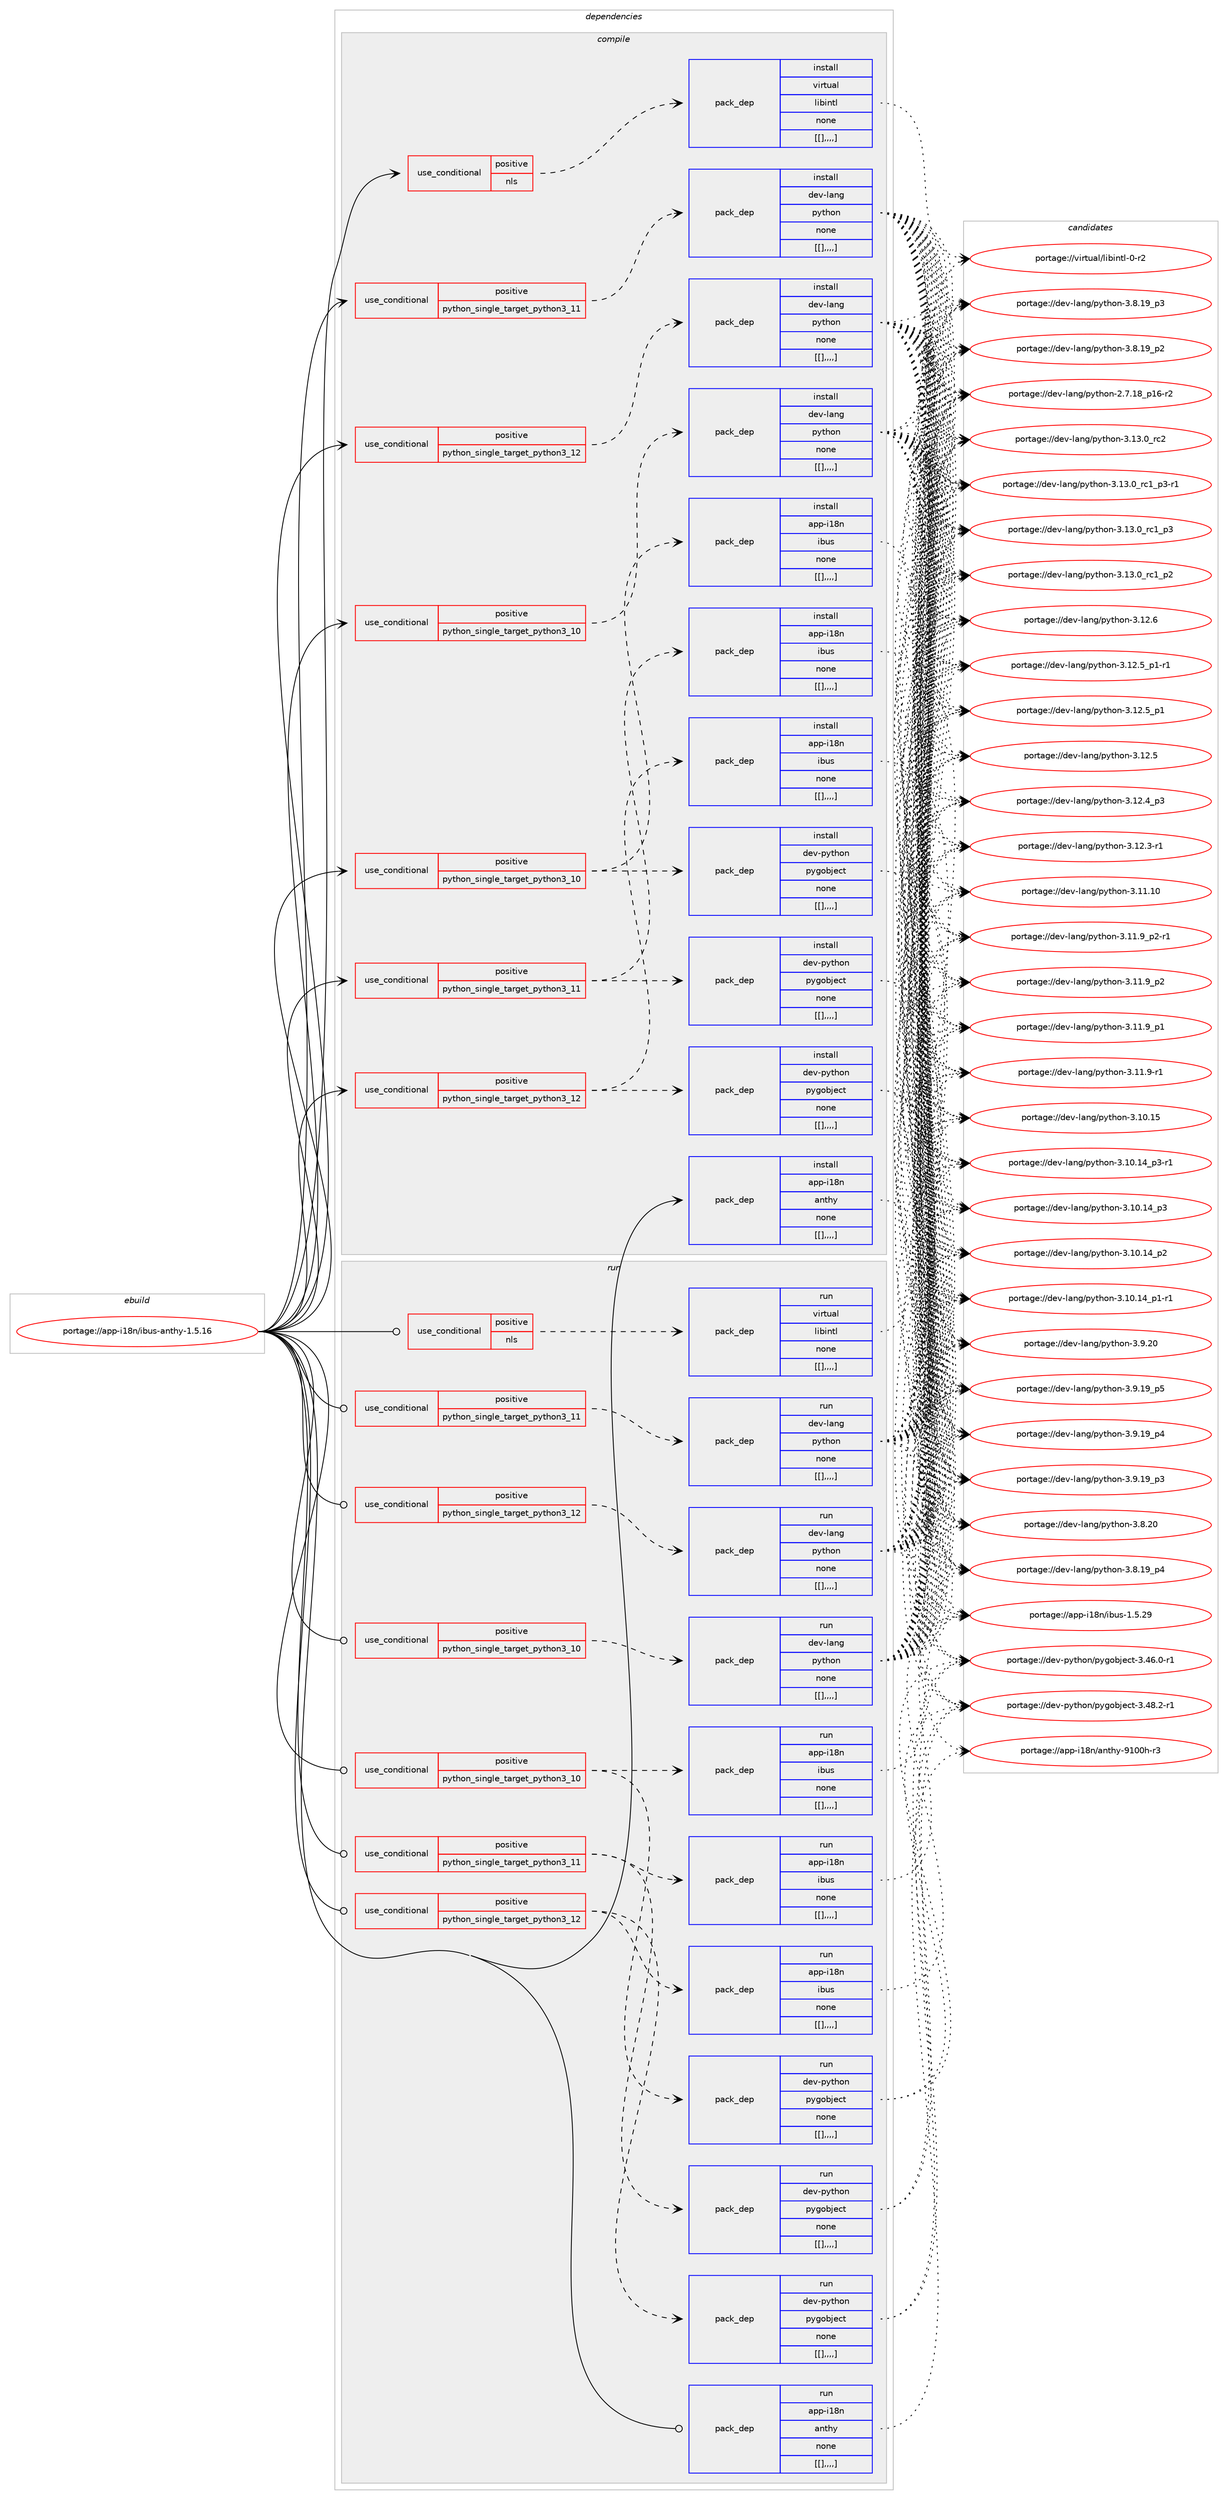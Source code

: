 digraph prolog {

# *************
# Graph options
# *************

newrank=true;
concentrate=true;
compound=true;
graph [rankdir=LR,fontname=Helvetica,fontsize=10,ranksep=1.5];#, ranksep=2.5, nodesep=0.2];
edge  [arrowhead=vee];
node  [fontname=Helvetica,fontsize=10];

# **********
# The ebuild
# **********

subgraph cluster_leftcol {
color=gray;
label=<<i>ebuild</i>>;
id [label="portage://app-i18n/ibus-anthy-1.5.16", color=red, width=4, href="../app-i18n/ibus-anthy-1.5.16.svg"];
}

# ****************
# The dependencies
# ****************

subgraph cluster_midcol {
color=gray;
label=<<i>dependencies</i>>;
subgraph cluster_compile {
fillcolor="#eeeeee";
style=filled;
label=<<i>compile</i>>;
subgraph cond11154 {
dependency37815 [label=<<TABLE BORDER="0" CELLBORDER="1" CELLSPACING="0" CELLPADDING="4"><TR><TD ROWSPAN="3" CELLPADDING="10">use_conditional</TD></TR><TR><TD>positive</TD></TR><TR><TD>nls</TD></TR></TABLE>>, shape=none, color=red];
subgraph pack26288 {
dependency37816 [label=<<TABLE BORDER="0" CELLBORDER="1" CELLSPACING="0" CELLPADDING="4" WIDTH="220"><TR><TD ROWSPAN="6" CELLPADDING="30">pack_dep</TD></TR><TR><TD WIDTH="110">install</TD></TR><TR><TD>virtual</TD></TR><TR><TD>libintl</TD></TR><TR><TD>none</TD></TR><TR><TD>[[],,,,]</TD></TR></TABLE>>, shape=none, color=blue];
}
dependency37815:e -> dependency37816:w [weight=20,style="dashed",arrowhead="vee"];
}
id:e -> dependency37815:w [weight=20,style="solid",arrowhead="vee"];
subgraph cond11155 {
dependency37817 [label=<<TABLE BORDER="0" CELLBORDER="1" CELLSPACING="0" CELLPADDING="4"><TR><TD ROWSPAN="3" CELLPADDING="10">use_conditional</TD></TR><TR><TD>positive</TD></TR><TR><TD>python_single_target_python3_10</TD></TR></TABLE>>, shape=none, color=red];
subgraph pack26289 {
dependency37818 [label=<<TABLE BORDER="0" CELLBORDER="1" CELLSPACING="0" CELLPADDING="4" WIDTH="220"><TR><TD ROWSPAN="6" CELLPADDING="30">pack_dep</TD></TR><TR><TD WIDTH="110">install</TD></TR><TR><TD>app-i18n</TD></TR><TR><TD>ibus</TD></TR><TR><TD>none</TD></TR><TR><TD>[[],,,,]</TD></TR></TABLE>>, shape=none, color=blue];
}
dependency37817:e -> dependency37818:w [weight=20,style="dashed",arrowhead="vee"];
subgraph pack26290 {
dependency37819 [label=<<TABLE BORDER="0" CELLBORDER="1" CELLSPACING="0" CELLPADDING="4" WIDTH="220"><TR><TD ROWSPAN="6" CELLPADDING="30">pack_dep</TD></TR><TR><TD WIDTH="110">install</TD></TR><TR><TD>dev-python</TD></TR><TR><TD>pygobject</TD></TR><TR><TD>none</TD></TR><TR><TD>[[],,,,]</TD></TR></TABLE>>, shape=none, color=blue];
}
dependency37817:e -> dependency37819:w [weight=20,style="dashed",arrowhead="vee"];
}
id:e -> dependency37817:w [weight=20,style="solid",arrowhead="vee"];
subgraph cond11156 {
dependency37820 [label=<<TABLE BORDER="0" CELLBORDER="1" CELLSPACING="0" CELLPADDING="4"><TR><TD ROWSPAN="3" CELLPADDING="10">use_conditional</TD></TR><TR><TD>positive</TD></TR><TR><TD>python_single_target_python3_10</TD></TR></TABLE>>, shape=none, color=red];
subgraph pack26291 {
dependency37821 [label=<<TABLE BORDER="0" CELLBORDER="1" CELLSPACING="0" CELLPADDING="4" WIDTH="220"><TR><TD ROWSPAN="6" CELLPADDING="30">pack_dep</TD></TR><TR><TD WIDTH="110">install</TD></TR><TR><TD>dev-lang</TD></TR><TR><TD>python</TD></TR><TR><TD>none</TD></TR><TR><TD>[[],,,,]</TD></TR></TABLE>>, shape=none, color=blue];
}
dependency37820:e -> dependency37821:w [weight=20,style="dashed",arrowhead="vee"];
}
id:e -> dependency37820:w [weight=20,style="solid",arrowhead="vee"];
subgraph cond11157 {
dependency37822 [label=<<TABLE BORDER="0" CELLBORDER="1" CELLSPACING="0" CELLPADDING="4"><TR><TD ROWSPAN="3" CELLPADDING="10">use_conditional</TD></TR><TR><TD>positive</TD></TR><TR><TD>python_single_target_python3_11</TD></TR></TABLE>>, shape=none, color=red];
subgraph pack26292 {
dependency37823 [label=<<TABLE BORDER="0" CELLBORDER="1" CELLSPACING="0" CELLPADDING="4" WIDTH="220"><TR><TD ROWSPAN="6" CELLPADDING="30">pack_dep</TD></TR><TR><TD WIDTH="110">install</TD></TR><TR><TD>app-i18n</TD></TR><TR><TD>ibus</TD></TR><TR><TD>none</TD></TR><TR><TD>[[],,,,]</TD></TR></TABLE>>, shape=none, color=blue];
}
dependency37822:e -> dependency37823:w [weight=20,style="dashed",arrowhead="vee"];
subgraph pack26293 {
dependency37824 [label=<<TABLE BORDER="0" CELLBORDER="1" CELLSPACING="0" CELLPADDING="4" WIDTH="220"><TR><TD ROWSPAN="6" CELLPADDING="30">pack_dep</TD></TR><TR><TD WIDTH="110">install</TD></TR><TR><TD>dev-python</TD></TR><TR><TD>pygobject</TD></TR><TR><TD>none</TD></TR><TR><TD>[[],,,,]</TD></TR></TABLE>>, shape=none, color=blue];
}
dependency37822:e -> dependency37824:w [weight=20,style="dashed",arrowhead="vee"];
}
id:e -> dependency37822:w [weight=20,style="solid",arrowhead="vee"];
subgraph cond11158 {
dependency37825 [label=<<TABLE BORDER="0" CELLBORDER="1" CELLSPACING="0" CELLPADDING="4"><TR><TD ROWSPAN="3" CELLPADDING="10">use_conditional</TD></TR><TR><TD>positive</TD></TR><TR><TD>python_single_target_python3_11</TD></TR></TABLE>>, shape=none, color=red];
subgraph pack26294 {
dependency37826 [label=<<TABLE BORDER="0" CELLBORDER="1" CELLSPACING="0" CELLPADDING="4" WIDTH="220"><TR><TD ROWSPAN="6" CELLPADDING="30">pack_dep</TD></TR><TR><TD WIDTH="110">install</TD></TR><TR><TD>dev-lang</TD></TR><TR><TD>python</TD></TR><TR><TD>none</TD></TR><TR><TD>[[],,,,]</TD></TR></TABLE>>, shape=none, color=blue];
}
dependency37825:e -> dependency37826:w [weight=20,style="dashed",arrowhead="vee"];
}
id:e -> dependency37825:w [weight=20,style="solid",arrowhead="vee"];
subgraph cond11159 {
dependency37827 [label=<<TABLE BORDER="0" CELLBORDER="1" CELLSPACING="0" CELLPADDING="4"><TR><TD ROWSPAN="3" CELLPADDING="10">use_conditional</TD></TR><TR><TD>positive</TD></TR><TR><TD>python_single_target_python3_12</TD></TR></TABLE>>, shape=none, color=red];
subgraph pack26295 {
dependency37828 [label=<<TABLE BORDER="0" CELLBORDER="1" CELLSPACING="0" CELLPADDING="4" WIDTH="220"><TR><TD ROWSPAN="6" CELLPADDING="30">pack_dep</TD></TR><TR><TD WIDTH="110">install</TD></TR><TR><TD>app-i18n</TD></TR><TR><TD>ibus</TD></TR><TR><TD>none</TD></TR><TR><TD>[[],,,,]</TD></TR></TABLE>>, shape=none, color=blue];
}
dependency37827:e -> dependency37828:w [weight=20,style="dashed",arrowhead="vee"];
subgraph pack26296 {
dependency37829 [label=<<TABLE BORDER="0" CELLBORDER="1" CELLSPACING="0" CELLPADDING="4" WIDTH="220"><TR><TD ROWSPAN="6" CELLPADDING="30">pack_dep</TD></TR><TR><TD WIDTH="110">install</TD></TR><TR><TD>dev-python</TD></TR><TR><TD>pygobject</TD></TR><TR><TD>none</TD></TR><TR><TD>[[],,,,]</TD></TR></TABLE>>, shape=none, color=blue];
}
dependency37827:e -> dependency37829:w [weight=20,style="dashed",arrowhead="vee"];
}
id:e -> dependency37827:w [weight=20,style="solid",arrowhead="vee"];
subgraph cond11160 {
dependency37830 [label=<<TABLE BORDER="0" CELLBORDER="1" CELLSPACING="0" CELLPADDING="4"><TR><TD ROWSPAN="3" CELLPADDING="10">use_conditional</TD></TR><TR><TD>positive</TD></TR><TR><TD>python_single_target_python3_12</TD></TR></TABLE>>, shape=none, color=red];
subgraph pack26297 {
dependency37831 [label=<<TABLE BORDER="0" CELLBORDER="1" CELLSPACING="0" CELLPADDING="4" WIDTH="220"><TR><TD ROWSPAN="6" CELLPADDING="30">pack_dep</TD></TR><TR><TD WIDTH="110">install</TD></TR><TR><TD>dev-lang</TD></TR><TR><TD>python</TD></TR><TR><TD>none</TD></TR><TR><TD>[[],,,,]</TD></TR></TABLE>>, shape=none, color=blue];
}
dependency37830:e -> dependency37831:w [weight=20,style="dashed",arrowhead="vee"];
}
id:e -> dependency37830:w [weight=20,style="solid",arrowhead="vee"];
subgraph pack26298 {
dependency37832 [label=<<TABLE BORDER="0" CELLBORDER="1" CELLSPACING="0" CELLPADDING="4" WIDTH="220"><TR><TD ROWSPAN="6" CELLPADDING="30">pack_dep</TD></TR><TR><TD WIDTH="110">install</TD></TR><TR><TD>app-i18n</TD></TR><TR><TD>anthy</TD></TR><TR><TD>none</TD></TR><TR><TD>[[],,,,]</TD></TR></TABLE>>, shape=none, color=blue];
}
id:e -> dependency37832:w [weight=20,style="solid",arrowhead="vee"];
}
subgraph cluster_compileandrun {
fillcolor="#eeeeee";
style=filled;
label=<<i>compile and run</i>>;
}
subgraph cluster_run {
fillcolor="#eeeeee";
style=filled;
label=<<i>run</i>>;
subgraph cond11161 {
dependency37833 [label=<<TABLE BORDER="0" CELLBORDER="1" CELLSPACING="0" CELLPADDING="4"><TR><TD ROWSPAN="3" CELLPADDING="10">use_conditional</TD></TR><TR><TD>positive</TD></TR><TR><TD>nls</TD></TR></TABLE>>, shape=none, color=red];
subgraph pack26299 {
dependency37834 [label=<<TABLE BORDER="0" CELLBORDER="1" CELLSPACING="0" CELLPADDING="4" WIDTH="220"><TR><TD ROWSPAN="6" CELLPADDING="30">pack_dep</TD></TR><TR><TD WIDTH="110">run</TD></TR><TR><TD>virtual</TD></TR><TR><TD>libintl</TD></TR><TR><TD>none</TD></TR><TR><TD>[[],,,,]</TD></TR></TABLE>>, shape=none, color=blue];
}
dependency37833:e -> dependency37834:w [weight=20,style="dashed",arrowhead="vee"];
}
id:e -> dependency37833:w [weight=20,style="solid",arrowhead="odot"];
subgraph cond11162 {
dependency37835 [label=<<TABLE BORDER="0" CELLBORDER="1" CELLSPACING="0" CELLPADDING="4"><TR><TD ROWSPAN="3" CELLPADDING="10">use_conditional</TD></TR><TR><TD>positive</TD></TR><TR><TD>python_single_target_python3_10</TD></TR></TABLE>>, shape=none, color=red];
subgraph pack26300 {
dependency37836 [label=<<TABLE BORDER="0" CELLBORDER="1" CELLSPACING="0" CELLPADDING="4" WIDTH="220"><TR><TD ROWSPAN="6" CELLPADDING="30">pack_dep</TD></TR><TR><TD WIDTH="110">run</TD></TR><TR><TD>app-i18n</TD></TR><TR><TD>ibus</TD></TR><TR><TD>none</TD></TR><TR><TD>[[],,,,]</TD></TR></TABLE>>, shape=none, color=blue];
}
dependency37835:e -> dependency37836:w [weight=20,style="dashed",arrowhead="vee"];
subgraph pack26301 {
dependency37837 [label=<<TABLE BORDER="0" CELLBORDER="1" CELLSPACING="0" CELLPADDING="4" WIDTH="220"><TR><TD ROWSPAN="6" CELLPADDING="30">pack_dep</TD></TR><TR><TD WIDTH="110">run</TD></TR><TR><TD>dev-python</TD></TR><TR><TD>pygobject</TD></TR><TR><TD>none</TD></TR><TR><TD>[[],,,,]</TD></TR></TABLE>>, shape=none, color=blue];
}
dependency37835:e -> dependency37837:w [weight=20,style="dashed",arrowhead="vee"];
}
id:e -> dependency37835:w [weight=20,style="solid",arrowhead="odot"];
subgraph cond11163 {
dependency37838 [label=<<TABLE BORDER="0" CELLBORDER="1" CELLSPACING="0" CELLPADDING="4"><TR><TD ROWSPAN="3" CELLPADDING="10">use_conditional</TD></TR><TR><TD>positive</TD></TR><TR><TD>python_single_target_python3_10</TD></TR></TABLE>>, shape=none, color=red];
subgraph pack26302 {
dependency37839 [label=<<TABLE BORDER="0" CELLBORDER="1" CELLSPACING="0" CELLPADDING="4" WIDTH="220"><TR><TD ROWSPAN="6" CELLPADDING="30">pack_dep</TD></TR><TR><TD WIDTH="110">run</TD></TR><TR><TD>dev-lang</TD></TR><TR><TD>python</TD></TR><TR><TD>none</TD></TR><TR><TD>[[],,,,]</TD></TR></TABLE>>, shape=none, color=blue];
}
dependency37838:e -> dependency37839:w [weight=20,style="dashed",arrowhead="vee"];
}
id:e -> dependency37838:w [weight=20,style="solid",arrowhead="odot"];
subgraph cond11164 {
dependency37840 [label=<<TABLE BORDER="0" CELLBORDER="1" CELLSPACING="0" CELLPADDING="4"><TR><TD ROWSPAN="3" CELLPADDING="10">use_conditional</TD></TR><TR><TD>positive</TD></TR><TR><TD>python_single_target_python3_11</TD></TR></TABLE>>, shape=none, color=red];
subgraph pack26303 {
dependency37841 [label=<<TABLE BORDER="0" CELLBORDER="1" CELLSPACING="0" CELLPADDING="4" WIDTH="220"><TR><TD ROWSPAN="6" CELLPADDING="30">pack_dep</TD></TR><TR><TD WIDTH="110">run</TD></TR><TR><TD>app-i18n</TD></TR><TR><TD>ibus</TD></TR><TR><TD>none</TD></TR><TR><TD>[[],,,,]</TD></TR></TABLE>>, shape=none, color=blue];
}
dependency37840:e -> dependency37841:w [weight=20,style="dashed",arrowhead="vee"];
subgraph pack26304 {
dependency37842 [label=<<TABLE BORDER="0" CELLBORDER="1" CELLSPACING="0" CELLPADDING="4" WIDTH="220"><TR><TD ROWSPAN="6" CELLPADDING="30">pack_dep</TD></TR><TR><TD WIDTH="110">run</TD></TR><TR><TD>dev-python</TD></TR><TR><TD>pygobject</TD></TR><TR><TD>none</TD></TR><TR><TD>[[],,,,]</TD></TR></TABLE>>, shape=none, color=blue];
}
dependency37840:e -> dependency37842:w [weight=20,style="dashed",arrowhead="vee"];
}
id:e -> dependency37840:w [weight=20,style="solid",arrowhead="odot"];
subgraph cond11165 {
dependency37843 [label=<<TABLE BORDER="0" CELLBORDER="1" CELLSPACING="0" CELLPADDING="4"><TR><TD ROWSPAN="3" CELLPADDING="10">use_conditional</TD></TR><TR><TD>positive</TD></TR><TR><TD>python_single_target_python3_11</TD></TR></TABLE>>, shape=none, color=red];
subgraph pack26305 {
dependency37844 [label=<<TABLE BORDER="0" CELLBORDER="1" CELLSPACING="0" CELLPADDING="4" WIDTH="220"><TR><TD ROWSPAN="6" CELLPADDING="30">pack_dep</TD></TR><TR><TD WIDTH="110">run</TD></TR><TR><TD>dev-lang</TD></TR><TR><TD>python</TD></TR><TR><TD>none</TD></TR><TR><TD>[[],,,,]</TD></TR></TABLE>>, shape=none, color=blue];
}
dependency37843:e -> dependency37844:w [weight=20,style="dashed",arrowhead="vee"];
}
id:e -> dependency37843:w [weight=20,style="solid",arrowhead="odot"];
subgraph cond11166 {
dependency37845 [label=<<TABLE BORDER="0" CELLBORDER="1" CELLSPACING="0" CELLPADDING="4"><TR><TD ROWSPAN="3" CELLPADDING="10">use_conditional</TD></TR><TR><TD>positive</TD></TR><TR><TD>python_single_target_python3_12</TD></TR></TABLE>>, shape=none, color=red];
subgraph pack26306 {
dependency37846 [label=<<TABLE BORDER="0" CELLBORDER="1" CELLSPACING="0" CELLPADDING="4" WIDTH="220"><TR><TD ROWSPAN="6" CELLPADDING="30">pack_dep</TD></TR><TR><TD WIDTH="110">run</TD></TR><TR><TD>app-i18n</TD></TR><TR><TD>ibus</TD></TR><TR><TD>none</TD></TR><TR><TD>[[],,,,]</TD></TR></TABLE>>, shape=none, color=blue];
}
dependency37845:e -> dependency37846:w [weight=20,style="dashed",arrowhead="vee"];
subgraph pack26307 {
dependency37847 [label=<<TABLE BORDER="0" CELLBORDER="1" CELLSPACING="0" CELLPADDING="4" WIDTH="220"><TR><TD ROWSPAN="6" CELLPADDING="30">pack_dep</TD></TR><TR><TD WIDTH="110">run</TD></TR><TR><TD>dev-python</TD></TR><TR><TD>pygobject</TD></TR><TR><TD>none</TD></TR><TR><TD>[[],,,,]</TD></TR></TABLE>>, shape=none, color=blue];
}
dependency37845:e -> dependency37847:w [weight=20,style="dashed",arrowhead="vee"];
}
id:e -> dependency37845:w [weight=20,style="solid",arrowhead="odot"];
subgraph cond11167 {
dependency37848 [label=<<TABLE BORDER="0" CELLBORDER="1" CELLSPACING="0" CELLPADDING="4"><TR><TD ROWSPAN="3" CELLPADDING="10">use_conditional</TD></TR><TR><TD>positive</TD></TR><TR><TD>python_single_target_python3_12</TD></TR></TABLE>>, shape=none, color=red];
subgraph pack26308 {
dependency37849 [label=<<TABLE BORDER="0" CELLBORDER="1" CELLSPACING="0" CELLPADDING="4" WIDTH="220"><TR><TD ROWSPAN="6" CELLPADDING="30">pack_dep</TD></TR><TR><TD WIDTH="110">run</TD></TR><TR><TD>dev-lang</TD></TR><TR><TD>python</TD></TR><TR><TD>none</TD></TR><TR><TD>[[],,,,]</TD></TR></TABLE>>, shape=none, color=blue];
}
dependency37848:e -> dependency37849:w [weight=20,style="dashed",arrowhead="vee"];
}
id:e -> dependency37848:w [weight=20,style="solid",arrowhead="odot"];
subgraph pack26309 {
dependency37850 [label=<<TABLE BORDER="0" CELLBORDER="1" CELLSPACING="0" CELLPADDING="4" WIDTH="220"><TR><TD ROWSPAN="6" CELLPADDING="30">pack_dep</TD></TR><TR><TD WIDTH="110">run</TD></TR><TR><TD>app-i18n</TD></TR><TR><TD>anthy</TD></TR><TR><TD>none</TD></TR><TR><TD>[[],,,,]</TD></TR></TABLE>>, shape=none, color=blue];
}
id:e -> dependency37850:w [weight=20,style="solid",arrowhead="odot"];
}
}

# **************
# The candidates
# **************

subgraph cluster_choices {
rank=same;
color=gray;
label=<<i>candidates</i>>;

subgraph choice26288 {
color=black;
nodesep=1;
choice11810511411611797108471081059810511011610845484511450 [label="portage://virtual/libintl-0-r2", color=red, width=4,href="../virtual/libintl-0-r2.svg"];
dependency37816:e -> choice11810511411611797108471081059810511011610845484511450:w [style=dotted,weight="100"];
}
subgraph choice26289 {
color=black;
nodesep=1;
choice97112112451054956110471059811711545494653465057 [label="portage://app-i18n/ibus-1.5.29", color=red, width=4,href="../app-i18n/ibus-1.5.29.svg"];
dependency37818:e -> choice97112112451054956110471059811711545494653465057:w [style=dotted,weight="100"];
}
subgraph choice26290 {
color=black;
nodesep=1;
choice10010111845112121116104111110471121211031119810610199116455146525646504511449 [label="portage://dev-python/pygobject-3.48.2-r1", color=red, width=4,href="../dev-python/pygobject-3.48.2-r1.svg"];
choice10010111845112121116104111110471121211031119810610199116455146525446484511449 [label="portage://dev-python/pygobject-3.46.0-r1", color=red, width=4,href="../dev-python/pygobject-3.46.0-r1.svg"];
dependency37819:e -> choice10010111845112121116104111110471121211031119810610199116455146525646504511449:w [style=dotted,weight="100"];
dependency37819:e -> choice10010111845112121116104111110471121211031119810610199116455146525446484511449:w [style=dotted,weight="100"];
}
subgraph choice26291 {
color=black;
nodesep=1;
choice10010111845108971101034711212111610411111045514649514648951149950 [label="portage://dev-lang/python-3.13.0_rc2", color=red, width=4,href="../dev-lang/python-3.13.0_rc2.svg"];
choice1001011184510897110103471121211161041111104551464951464895114994995112514511449 [label="portage://dev-lang/python-3.13.0_rc1_p3-r1", color=red, width=4,href="../dev-lang/python-3.13.0_rc1_p3-r1.svg"];
choice100101118451089711010347112121116104111110455146495146489511499499511251 [label="portage://dev-lang/python-3.13.0_rc1_p3", color=red, width=4,href="../dev-lang/python-3.13.0_rc1_p3.svg"];
choice100101118451089711010347112121116104111110455146495146489511499499511250 [label="portage://dev-lang/python-3.13.0_rc1_p2", color=red, width=4,href="../dev-lang/python-3.13.0_rc1_p2.svg"];
choice10010111845108971101034711212111610411111045514649504654 [label="portage://dev-lang/python-3.12.6", color=red, width=4,href="../dev-lang/python-3.12.6.svg"];
choice1001011184510897110103471121211161041111104551464950465395112494511449 [label="portage://dev-lang/python-3.12.5_p1-r1", color=red, width=4,href="../dev-lang/python-3.12.5_p1-r1.svg"];
choice100101118451089711010347112121116104111110455146495046539511249 [label="portage://dev-lang/python-3.12.5_p1", color=red, width=4,href="../dev-lang/python-3.12.5_p1.svg"];
choice10010111845108971101034711212111610411111045514649504653 [label="portage://dev-lang/python-3.12.5", color=red, width=4,href="../dev-lang/python-3.12.5.svg"];
choice100101118451089711010347112121116104111110455146495046529511251 [label="portage://dev-lang/python-3.12.4_p3", color=red, width=4,href="../dev-lang/python-3.12.4_p3.svg"];
choice100101118451089711010347112121116104111110455146495046514511449 [label="portage://dev-lang/python-3.12.3-r1", color=red, width=4,href="../dev-lang/python-3.12.3-r1.svg"];
choice1001011184510897110103471121211161041111104551464949464948 [label="portage://dev-lang/python-3.11.10", color=red, width=4,href="../dev-lang/python-3.11.10.svg"];
choice1001011184510897110103471121211161041111104551464949465795112504511449 [label="portage://dev-lang/python-3.11.9_p2-r1", color=red, width=4,href="../dev-lang/python-3.11.9_p2-r1.svg"];
choice100101118451089711010347112121116104111110455146494946579511250 [label="portage://dev-lang/python-3.11.9_p2", color=red, width=4,href="../dev-lang/python-3.11.9_p2.svg"];
choice100101118451089711010347112121116104111110455146494946579511249 [label="portage://dev-lang/python-3.11.9_p1", color=red, width=4,href="../dev-lang/python-3.11.9_p1.svg"];
choice100101118451089711010347112121116104111110455146494946574511449 [label="portage://dev-lang/python-3.11.9-r1", color=red, width=4,href="../dev-lang/python-3.11.9-r1.svg"];
choice1001011184510897110103471121211161041111104551464948464953 [label="portage://dev-lang/python-3.10.15", color=red, width=4,href="../dev-lang/python-3.10.15.svg"];
choice100101118451089711010347112121116104111110455146494846495295112514511449 [label="portage://dev-lang/python-3.10.14_p3-r1", color=red, width=4,href="../dev-lang/python-3.10.14_p3-r1.svg"];
choice10010111845108971101034711212111610411111045514649484649529511251 [label="portage://dev-lang/python-3.10.14_p3", color=red, width=4,href="../dev-lang/python-3.10.14_p3.svg"];
choice10010111845108971101034711212111610411111045514649484649529511250 [label="portage://dev-lang/python-3.10.14_p2", color=red, width=4,href="../dev-lang/python-3.10.14_p2.svg"];
choice100101118451089711010347112121116104111110455146494846495295112494511449 [label="portage://dev-lang/python-3.10.14_p1-r1", color=red, width=4,href="../dev-lang/python-3.10.14_p1-r1.svg"];
choice10010111845108971101034711212111610411111045514657465048 [label="portage://dev-lang/python-3.9.20", color=red, width=4,href="../dev-lang/python-3.9.20.svg"];
choice100101118451089711010347112121116104111110455146574649579511253 [label="portage://dev-lang/python-3.9.19_p5", color=red, width=4,href="../dev-lang/python-3.9.19_p5.svg"];
choice100101118451089711010347112121116104111110455146574649579511252 [label="portage://dev-lang/python-3.9.19_p4", color=red, width=4,href="../dev-lang/python-3.9.19_p4.svg"];
choice100101118451089711010347112121116104111110455146574649579511251 [label="portage://dev-lang/python-3.9.19_p3", color=red, width=4,href="../dev-lang/python-3.9.19_p3.svg"];
choice10010111845108971101034711212111610411111045514656465048 [label="portage://dev-lang/python-3.8.20", color=red, width=4,href="../dev-lang/python-3.8.20.svg"];
choice100101118451089711010347112121116104111110455146564649579511252 [label="portage://dev-lang/python-3.8.19_p4", color=red, width=4,href="../dev-lang/python-3.8.19_p4.svg"];
choice100101118451089711010347112121116104111110455146564649579511251 [label="portage://dev-lang/python-3.8.19_p3", color=red, width=4,href="../dev-lang/python-3.8.19_p3.svg"];
choice100101118451089711010347112121116104111110455146564649579511250 [label="portage://dev-lang/python-3.8.19_p2", color=red, width=4,href="../dev-lang/python-3.8.19_p2.svg"];
choice100101118451089711010347112121116104111110455046554649569511249544511450 [label="portage://dev-lang/python-2.7.18_p16-r2", color=red, width=4,href="../dev-lang/python-2.7.18_p16-r2.svg"];
dependency37821:e -> choice10010111845108971101034711212111610411111045514649514648951149950:w [style=dotted,weight="100"];
dependency37821:e -> choice1001011184510897110103471121211161041111104551464951464895114994995112514511449:w [style=dotted,weight="100"];
dependency37821:e -> choice100101118451089711010347112121116104111110455146495146489511499499511251:w [style=dotted,weight="100"];
dependency37821:e -> choice100101118451089711010347112121116104111110455146495146489511499499511250:w [style=dotted,weight="100"];
dependency37821:e -> choice10010111845108971101034711212111610411111045514649504654:w [style=dotted,weight="100"];
dependency37821:e -> choice1001011184510897110103471121211161041111104551464950465395112494511449:w [style=dotted,weight="100"];
dependency37821:e -> choice100101118451089711010347112121116104111110455146495046539511249:w [style=dotted,weight="100"];
dependency37821:e -> choice10010111845108971101034711212111610411111045514649504653:w [style=dotted,weight="100"];
dependency37821:e -> choice100101118451089711010347112121116104111110455146495046529511251:w [style=dotted,weight="100"];
dependency37821:e -> choice100101118451089711010347112121116104111110455146495046514511449:w [style=dotted,weight="100"];
dependency37821:e -> choice1001011184510897110103471121211161041111104551464949464948:w [style=dotted,weight="100"];
dependency37821:e -> choice1001011184510897110103471121211161041111104551464949465795112504511449:w [style=dotted,weight="100"];
dependency37821:e -> choice100101118451089711010347112121116104111110455146494946579511250:w [style=dotted,weight="100"];
dependency37821:e -> choice100101118451089711010347112121116104111110455146494946579511249:w [style=dotted,weight="100"];
dependency37821:e -> choice100101118451089711010347112121116104111110455146494946574511449:w [style=dotted,weight="100"];
dependency37821:e -> choice1001011184510897110103471121211161041111104551464948464953:w [style=dotted,weight="100"];
dependency37821:e -> choice100101118451089711010347112121116104111110455146494846495295112514511449:w [style=dotted,weight="100"];
dependency37821:e -> choice10010111845108971101034711212111610411111045514649484649529511251:w [style=dotted,weight="100"];
dependency37821:e -> choice10010111845108971101034711212111610411111045514649484649529511250:w [style=dotted,weight="100"];
dependency37821:e -> choice100101118451089711010347112121116104111110455146494846495295112494511449:w [style=dotted,weight="100"];
dependency37821:e -> choice10010111845108971101034711212111610411111045514657465048:w [style=dotted,weight="100"];
dependency37821:e -> choice100101118451089711010347112121116104111110455146574649579511253:w [style=dotted,weight="100"];
dependency37821:e -> choice100101118451089711010347112121116104111110455146574649579511252:w [style=dotted,weight="100"];
dependency37821:e -> choice100101118451089711010347112121116104111110455146574649579511251:w [style=dotted,weight="100"];
dependency37821:e -> choice10010111845108971101034711212111610411111045514656465048:w [style=dotted,weight="100"];
dependency37821:e -> choice100101118451089711010347112121116104111110455146564649579511252:w [style=dotted,weight="100"];
dependency37821:e -> choice100101118451089711010347112121116104111110455146564649579511251:w [style=dotted,weight="100"];
dependency37821:e -> choice100101118451089711010347112121116104111110455146564649579511250:w [style=dotted,weight="100"];
dependency37821:e -> choice100101118451089711010347112121116104111110455046554649569511249544511450:w [style=dotted,weight="100"];
}
subgraph choice26292 {
color=black;
nodesep=1;
choice97112112451054956110471059811711545494653465057 [label="portage://app-i18n/ibus-1.5.29", color=red, width=4,href="../app-i18n/ibus-1.5.29.svg"];
dependency37823:e -> choice97112112451054956110471059811711545494653465057:w [style=dotted,weight="100"];
}
subgraph choice26293 {
color=black;
nodesep=1;
choice10010111845112121116104111110471121211031119810610199116455146525646504511449 [label="portage://dev-python/pygobject-3.48.2-r1", color=red, width=4,href="../dev-python/pygobject-3.48.2-r1.svg"];
choice10010111845112121116104111110471121211031119810610199116455146525446484511449 [label="portage://dev-python/pygobject-3.46.0-r1", color=red, width=4,href="../dev-python/pygobject-3.46.0-r1.svg"];
dependency37824:e -> choice10010111845112121116104111110471121211031119810610199116455146525646504511449:w [style=dotted,weight="100"];
dependency37824:e -> choice10010111845112121116104111110471121211031119810610199116455146525446484511449:w [style=dotted,weight="100"];
}
subgraph choice26294 {
color=black;
nodesep=1;
choice10010111845108971101034711212111610411111045514649514648951149950 [label="portage://dev-lang/python-3.13.0_rc2", color=red, width=4,href="../dev-lang/python-3.13.0_rc2.svg"];
choice1001011184510897110103471121211161041111104551464951464895114994995112514511449 [label="portage://dev-lang/python-3.13.0_rc1_p3-r1", color=red, width=4,href="../dev-lang/python-3.13.0_rc1_p3-r1.svg"];
choice100101118451089711010347112121116104111110455146495146489511499499511251 [label="portage://dev-lang/python-3.13.0_rc1_p3", color=red, width=4,href="../dev-lang/python-3.13.0_rc1_p3.svg"];
choice100101118451089711010347112121116104111110455146495146489511499499511250 [label="portage://dev-lang/python-3.13.0_rc1_p2", color=red, width=4,href="../dev-lang/python-3.13.0_rc1_p2.svg"];
choice10010111845108971101034711212111610411111045514649504654 [label="portage://dev-lang/python-3.12.6", color=red, width=4,href="../dev-lang/python-3.12.6.svg"];
choice1001011184510897110103471121211161041111104551464950465395112494511449 [label="portage://dev-lang/python-3.12.5_p1-r1", color=red, width=4,href="../dev-lang/python-3.12.5_p1-r1.svg"];
choice100101118451089711010347112121116104111110455146495046539511249 [label="portage://dev-lang/python-3.12.5_p1", color=red, width=4,href="../dev-lang/python-3.12.5_p1.svg"];
choice10010111845108971101034711212111610411111045514649504653 [label="portage://dev-lang/python-3.12.5", color=red, width=4,href="../dev-lang/python-3.12.5.svg"];
choice100101118451089711010347112121116104111110455146495046529511251 [label="portage://dev-lang/python-3.12.4_p3", color=red, width=4,href="../dev-lang/python-3.12.4_p3.svg"];
choice100101118451089711010347112121116104111110455146495046514511449 [label="portage://dev-lang/python-3.12.3-r1", color=red, width=4,href="../dev-lang/python-3.12.3-r1.svg"];
choice1001011184510897110103471121211161041111104551464949464948 [label="portage://dev-lang/python-3.11.10", color=red, width=4,href="../dev-lang/python-3.11.10.svg"];
choice1001011184510897110103471121211161041111104551464949465795112504511449 [label="portage://dev-lang/python-3.11.9_p2-r1", color=red, width=4,href="../dev-lang/python-3.11.9_p2-r1.svg"];
choice100101118451089711010347112121116104111110455146494946579511250 [label="portage://dev-lang/python-3.11.9_p2", color=red, width=4,href="../dev-lang/python-3.11.9_p2.svg"];
choice100101118451089711010347112121116104111110455146494946579511249 [label="portage://dev-lang/python-3.11.9_p1", color=red, width=4,href="../dev-lang/python-3.11.9_p1.svg"];
choice100101118451089711010347112121116104111110455146494946574511449 [label="portage://dev-lang/python-3.11.9-r1", color=red, width=4,href="../dev-lang/python-3.11.9-r1.svg"];
choice1001011184510897110103471121211161041111104551464948464953 [label="portage://dev-lang/python-3.10.15", color=red, width=4,href="../dev-lang/python-3.10.15.svg"];
choice100101118451089711010347112121116104111110455146494846495295112514511449 [label="portage://dev-lang/python-3.10.14_p3-r1", color=red, width=4,href="../dev-lang/python-3.10.14_p3-r1.svg"];
choice10010111845108971101034711212111610411111045514649484649529511251 [label="portage://dev-lang/python-3.10.14_p3", color=red, width=4,href="../dev-lang/python-3.10.14_p3.svg"];
choice10010111845108971101034711212111610411111045514649484649529511250 [label="portage://dev-lang/python-3.10.14_p2", color=red, width=4,href="../dev-lang/python-3.10.14_p2.svg"];
choice100101118451089711010347112121116104111110455146494846495295112494511449 [label="portage://dev-lang/python-3.10.14_p1-r1", color=red, width=4,href="../dev-lang/python-3.10.14_p1-r1.svg"];
choice10010111845108971101034711212111610411111045514657465048 [label="portage://dev-lang/python-3.9.20", color=red, width=4,href="../dev-lang/python-3.9.20.svg"];
choice100101118451089711010347112121116104111110455146574649579511253 [label="portage://dev-lang/python-3.9.19_p5", color=red, width=4,href="../dev-lang/python-3.9.19_p5.svg"];
choice100101118451089711010347112121116104111110455146574649579511252 [label="portage://dev-lang/python-3.9.19_p4", color=red, width=4,href="../dev-lang/python-3.9.19_p4.svg"];
choice100101118451089711010347112121116104111110455146574649579511251 [label="portage://dev-lang/python-3.9.19_p3", color=red, width=4,href="../dev-lang/python-3.9.19_p3.svg"];
choice10010111845108971101034711212111610411111045514656465048 [label="portage://dev-lang/python-3.8.20", color=red, width=4,href="../dev-lang/python-3.8.20.svg"];
choice100101118451089711010347112121116104111110455146564649579511252 [label="portage://dev-lang/python-3.8.19_p4", color=red, width=4,href="../dev-lang/python-3.8.19_p4.svg"];
choice100101118451089711010347112121116104111110455146564649579511251 [label="portage://dev-lang/python-3.8.19_p3", color=red, width=4,href="../dev-lang/python-3.8.19_p3.svg"];
choice100101118451089711010347112121116104111110455146564649579511250 [label="portage://dev-lang/python-3.8.19_p2", color=red, width=4,href="../dev-lang/python-3.8.19_p2.svg"];
choice100101118451089711010347112121116104111110455046554649569511249544511450 [label="portage://dev-lang/python-2.7.18_p16-r2", color=red, width=4,href="../dev-lang/python-2.7.18_p16-r2.svg"];
dependency37826:e -> choice10010111845108971101034711212111610411111045514649514648951149950:w [style=dotted,weight="100"];
dependency37826:e -> choice1001011184510897110103471121211161041111104551464951464895114994995112514511449:w [style=dotted,weight="100"];
dependency37826:e -> choice100101118451089711010347112121116104111110455146495146489511499499511251:w [style=dotted,weight="100"];
dependency37826:e -> choice100101118451089711010347112121116104111110455146495146489511499499511250:w [style=dotted,weight="100"];
dependency37826:e -> choice10010111845108971101034711212111610411111045514649504654:w [style=dotted,weight="100"];
dependency37826:e -> choice1001011184510897110103471121211161041111104551464950465395112494511449:w [style=dotted,weight="100"];
dependency37826:e -> choice100101118451089711010347112121116104111110455146495046539511249:w [style=dotted,weight="100"];
dependency37826:e -> choice10010111845108971101034711212111610411111045514649504653:w [style=dotted,weight="100"];
dependency37826:e -> choice100101118451089711010347112121116104111110455146495046529511251:w [style=dotted,weight="100"];
dependency37826:e -> choice100101118451089711010347112121116104111110455146495046514511449:w [style=dotted,weight="100"];
dependency37826:e -> choice1001011184510897110103471121211161041111104551464949464948:w [style=dotted,weight="100"];
dependency37826:e -> choice1001011184510897110103471121211161041111104551464949465795112504511449:w [style=dotted,weight="100"];
dependency37826:e -> choice100101118451089711010347112121116104111110455146494946579511250:w [style=dotted,weight="100"];
dependency37826:e -> choice100101118451089711010347112121116104111110455146494946579511249:w [style=dotted,weight="100"];
dependency37826:e -> choice100101118451089711010347112121116104111110455146494946574511449:w [style=dotted,weight="100"];
dependency37826:e -> choice1001011184510897110103471121211161041111104551464948464953:w [style=dotted,weight="100"];
dependency37826:e -> choice100101118451089711010347112121116104111110455146494846495295112514511449:w [style=dotted,weight="100"];
dependency37826:e -> choice10010111845108971101034711212111610411111045514649484649529511251:w [style=dotted,weight="100"];
dependency37826:e -> choice10010111845108971101034711212111610411111045514649484649529511250:w [style=dotted,weight="100"];
dependency37826:e -> choice100101118451089711010347112121116104111110455146494846495295112494511449:w [style=dotted,weight="100"];
dependency37826:e -> choice10010111845108971101034711212111610411111045514657465048:w [style=dotted,weight="100"];
dependency37826:e -> choice100101118451089711010347112121116104111110455146574649579511253:w [style=dotted,weight="100"];
dependency37826:e -> choice100101118451089711010347112121116104111110455146574649579511252:w [style=dotted,weight="100"];
dependency37826:e -> choice100101118451089711010347112121116104111110455146574649579511251:w [style=dotted,weight="100"];
dependency37826:e -> choice10010111845108971101034711212111610411111045514656465048:w [style=dotted,weight="100"];
dependency37826:e -> choice100101118451089711010347112121116104111110455146564649579511252:w [style=dotted,weight="100"];
dependency37826:e -> choice100101118451089711010347112121116104111110455146564649579511251:w [style=dotted,weight="100"];
dependency37826:e -> choice100101118451089711010347112121116104111110455146564649579511250:w [style=dotted,weight="100"];
dependency37826:e -> choice100101118451089711010347112121116104111110455046554649569511249544511450:w [style=dotted,weight="100"];
}
subgraph choice26295 {
color=black;
nodesep=1;
choice97112112451054956110471059811711545494653465057 [label="portage://app-i18n/ibus-1.5.29", color=red, width=4,href="../app-i18n/ibus-1.5.29.svg"];
dependency37828:e -> choice97112112451054956110471059811711545494653465057:w [style=dotted,weight="100"];
}
subgraph choice26296 {
color=black;
nodesep=1;
choice10010111845112121116104111110471121211031119810610199116455146525646504511449 [label="portage://dev-python/pygobject-3.48.2-r1", color=red, width=4,href="../dev-python/pygobject-3.48.2-r1.svg"];
choice10010111845112121116104111110471121211031119810610199116455146525446484511449 [label="portage://dev-python/pygobject-3.46.0-r1", color=red, width=4,href="../dev-python/pygobject-3.46.0-r1.svg"];
dependency37829:e -> choice10010111845112121116104111110471121211031119810610199116455146525646504511449:w [style=dotted,weight="100"];
dependency37829:e -> choice10010111845112121116104111110471121211031119810610199116455146525446484511449:w [style=dotted,weight="100"];
}
subgraph choice26297 {
color=black;
nodesep=1;
choice10010111845108971101034711212111610411111045514649514648951149950 [label="portage://dev-lang/python-3.13.0_rc2", color=red, width=4,href="../dev-lang/python-3.13.0_rc2.svg"];
choice1001011184510897110103471121211161041111104551464951464895114994995112514511449 [label="portage://dev-lang/python-3.13.0_rc1_p3-r1", color=red, width=4,href="../dev-lang/python-3.13.0_rc1_p3-r1.svg"];
choice100101118451089711010347112121116104111110455146495146489511499499511251 [label="portage://dev-lang/python-3.13.0_rc1_p3", color=red, width=4,href="../dev-lang/python-3.13.0_rc1_p3.svg"];
choice100101118451089711010347112121116104111110455146495146489511499499511250 [label="portage://dev-lang/python-3.13.0_rc1_p2", color=red, width=4,href="../dev-lang/python-3.13.0_rc1_p2.svg"];
choice10010111845108971101034711212111610411111045514649504654 [label="portage://dev-lang/python-3.12.6", color=red, width=4,href="../dev-lang/python-3.12.6.svg"];
choice1001011184510897110103471121211161041111104551464950465395112494511449 [label="portage://dev-lang/python-3.12.5_p1-r1", color=red, width=4,href="../dev-lang/python-3.12.5_p1-r1.svg"];
choice100101118451089711010347112121116104111110455146495046539511249 [label="portage://dev-lang/python-3.12.5_p1", color=red, width=4,href="../dev-lang/python-3.12.5_p1.svg"];
choice10010111845108971101034711212111610411111045514649504653 [label="portage://dev-lang/python-3.12.5", color=red, width=4,href="../dev-lang/python-3.12.5.svg"];
choice100101118451089711010347112121116104111110455146495046529511251 [label="portage://dev-lang/python-3.12.4_p3", color=red, width=4,href="../dev-lang/python-3.12.4_p3.svg"];
choice100101118451089711010347112121116104111110455146495046514511449 [label="portage://dev-lang/python-3.12.3-r1", color=red, width=4,href="../dev-lang/python-3.12.3-r1.svg"];
choice1001011184510897110103471121211161041111104551464949464948 [label="portage://dev-lang/python-3.11.10", color=red, width=4,href="../dev-lang/python-3.11.10.svg"];
choice1001011184510897110103471121211161041111104551464949465795112504511449 [label="portage://dev-lang/python-3.11.9_p2-r1", color=red, width=4,href="../dev-lang/python-3.11.9_p2-r1.svg"];
choice100101118451089711010347112121116104111110455146494946579511250 [label="portage://dev-lang/python-3.11.9_p2", color=red, width=4,href="../dev-lang/python-3.11.9_p2.svg"];
choice100101118451089711010347112121116104111110455146494946579511249 [label="portage://dev-lang/python-3.11.9_p1", color=red, width=4,href="../dev-lang/python-3.11.9_p1.svg"];
choice100101118451089711010347112121116104111110455146494946574511449 [label="portage://dev-lang/python-3.11.9-r1", color=red, width=4,href="../dev-lang/python-3.11.9-r1.svg"];
choice1001011184510897110103471121211161041111104551464948464953 [label="portage://dev-lang/python-3.10.15", color=red, width=4,href="../dev-lang/python-3.10.15.svg"];
choice100101118451089711010347112121116104111110455146494846495295112514511449 [label="portage://dev-lang/python-3.10.14_p3-r1", color=red, width=4,href="../dev-lang/python-3.10.14_p3-r1.svg"];
choice10010111845108971101034711212111610411111045514649484649529511251 [label="portage://dev-lang/python-3.10.14_p3", color=red, width=4,href="../dev-lang/python-3.10.14_p3.svg"];
choice10010111845108971101034711212111610411111045514649484649529511250 [label="portage://dev-lang/python-3.10.14_p2", color=red, width=4,href="../dev-lang/python-3.10.14_p2.svg"];
choice100101118451089711010347112121116104111110455146494846495295112494511449 [label="portage://dev-lang/python-3.10.14_p1-r1", color=red, width=4,href="../dev-lang/python-3.10.14_p1-r1.svg"];
choice10010111845108971101034711212111610411111045514657465048 [label="portage://dev-lang/python-3.9.20", color=red, width=4,href="../dev-lang/python-3.9.20.svg"];
choice100101118451089711010347112121116104111110455146574649579511253 [label="portage://dev-lang/python-3.9.19_p5", color=red, width=4,href="../dev-lang/python-3.9.19_p5.svg"];
choice100101118451089711010347112121116104111110455146574649579511252 [label="portage://dev-lang/python-3.9.19_p4", color=red, width=4,href="../dev-lang/python-3.9.19_p4.svg"];
choice100101118451089711010347112121116104111110455146574649579511251 [label="portage://dev-lang/python-3.9.19_p3", color=red, width=4,href="../dev-lang/python-3.9.19_p3.svg"];
choice10010111845108971101034711212111610411111045514656465048 [label="portage://dev-lang/python-3.8.20", color=red, width=4,href="../dev-lang/python-3.8.20.svg"];
choice100101118451089711010347112121116104111110455146564649579511252 [label="portage://dev-lang/python-3.8.19_p4", color=red, width=4,href="../dev-lang/python-3.8.19_p4.svg"];
choice100101118451089711010347112121116104111110455146564649579511251 [label="portage://dev-lang/python-3.8.19_p3", color=red, width=4,href="../dev-lang/python-3.8.19_p3.svg"];
choice100101118451089711010347112121116104111110455146564649579511250 [label="portage://dev-lang/python-3.8.19_p2", color=red, width=4,href="../dev-lang/python-3.8.19_p2.svg"];
choice100101118451089711010347112121116104111110455046554649569511249544511450 [label="portage://dev-lang/python-2.7.18_p16-r2", color=red, width=4,href="../dev-lang/python-2.7.18_p16-r2.svg"];
dependency37831:e -> choice10010111845108971101034711212111610411111045514649514648951149950:w [style=dotted,weight="100"];
dependency37831:e -> choice1001011184510897110103471121211161041111104551464951464895114994995112514511449:w [style=dotted,weight="100"];
dependency37831:e -> choice100101118451089711010347112121116104111110455146495146489511499499511251:w [style=dotted,weight="100"];
dependency37831:e -> choice100101118451089711010347112121116104111110455146495146489511499499511250:w [style=dotted,weight="100"];
dependency37831:e -> choice10010111845108971101034711212111610411111045514649504654:w [style=dotted,weight="100"];
dependency37831:e -> choice1001011184510897110103471121211161041111104551464950465395112494511449:w [style=dotted,weight="100"];
dependency37831:e -> choice100101118451089711010347112121116104111110455146495046539511249:w [style=dotted,weight="100"];
dependency37831:e -> choice10010111845108971101034711212111610411111045514649504653:w [style=dotted,weight="100"];
dependency37831:e -> choice100101118451089711010347112121116104111110455146495046529511251:w [style=dotted,weight="100"];
dependency37831:e -> choice100101118451089711010347112121116104111110455146495046514511449:w [style=dotted,weight="100"];
dependency37831:e -> choice1001011184510897110103471121211161041111104551464949464948:w [style=dotted,weight="100"];
dependency37831:e -> choice1001011184510897110103471121211161041111104551464949465795112504511449:w [style=dotted,weight="100"];
dependency37831:e -> choice100101118451089711010347112121116104111110455146494946579511250:w [style=dotted,weight="100"];
dependency37831:e -> choice100101118451089711010347112121116104111110455146494946579511249:w [style=dotted,weight="100"];
dependency37831:e -> choice100101118451089711010347112121116104111110455146494946574511449:w [style=dotted,weight="100"];
dependency37831:e -> choice1001011184510897110103471121211161041111104551464948464953:w [style=dotted,weight="100"];
dependency37831:e -> choice100101118451089711010347112121116104111110455146494846495295112514511449:w [style=dotted,weight="100"];
dependency37831:e -> choice10010111845108971101034711212111610411111045514649484649529511251:w [style=dotted,weight="100"];
dependency37831:e -> choice10010111845108971101034711212111610411111045514649484649529511250:w [style=dotted,weight="100"];
dependency37831:e -> choice100101118451089711010347112121116104111110455146494846495295112494511449:w [style=dotted,weight="100"];
dependency37831:e -> choice10010111845108971101034711212111610411111045514657465048:w [style=dotted,weight="100"];
dependency37831:e -> choice100101118451089711010347112121116104111110455146574649579511253:w [style=dotted,weight="100"];
dependency37831:e -> choice100101118451089711010347112121116104111110455146574649579511252:w [style=dotted,weight="100"];
dependency37831:e -> choice100101118451089711010347112121116104111110455146574649579511251:w [style=dotted,weight="100"];
dependency37831:e -> choice10010111845108971101034711212111610411111045514656465048:w [style=dotted,weight="100"];
dependency37831:e -> choice100101118451089711010347112121116104111110455146564649579511252:w [style=dotted,weight="100"];
dependency37831:e -> choice100101118451089711010347112121116104111110455146564649579511251:w [style=dotted,weight="100"];
dependency37831:e -> choice100101118451089711010347112121116104111110455146564649579511250:w [style=dotted,weight="100"];
dependency37831:e -> choice100101118451089711010347112121116104111110455046554649569511249544511450:w [style=dotted,weight="100"];
}
subgraph choice26298 {
color=black;
nodesep=1;
choice97112112451054956110479711011610412145574948481044511451 [label="portage://app-i18n/anthy-9100h-r3", color=red, width=4,href="../app-i18n/anthy-9100h-r3.svg"];
dependency37832:e -> choice97112112451054956110479711011610412145574948481044511451:w [style=dotted,weight="100"];
}
subgraph choice26299 {
color=black;
nodesep=1;
choice11810511411611797108471081059810511011610845484511450 [label="portage://virtual/libintl-0-r2", color=red, width=4,href="../virtual/libintl-0-r2.svg"];
dependency37834:e -> choice11810511411611797108471081059810511011610845484511450:w [style=dotted,weight="100"];
}
subgraph choice26300 {
color=black;
nodesep=1;
choice97112112451054956110471059811711545494653465057 [label="portage://app-i18n/ibus-1.5.29", color=red, width=4,href="../app-i18n/ibus-1.5.29.svg"];
dependency37836:e -> choice97112112451054956110471059811711545494653465057:w [style=dotted,weight="100"];
}
subgraph choice26301 {
color=black;
nodesep=1;
choice10010111845112121116104111110471121211031119810610199116455146525646504511449 [label="portage://dev-python/pygobject-3.48.2-r1", color=red, width=4,href="../dev-python/pygobject-3.48.2-r1.svg"];
choice10010111845112121116104111110471121211031119810610199116455146525446484511449 [label="portage://dev-python/pygobject-3.46.0-r1", color=red, width=4,href="../dev-python/pygobject-3.46.0-r1.svg"];
dependency37837:e -> choice10010111845112121116104111110471121211031119810610199116455146525646504511449:w [style=dotted,weight="100"];
dependency37837:e -> choice10010111845112121116104111110471121211031119810610199116455146525446484511449:w [style=dotted,weight="100"];
}
subgraph choice26302 {
color=black;
nodesep=1;
choice10010111845108971101034711212111610411111045514649514648951149950 [label="portage://dev-lang/python-3.13.0_rc2", color=red, width=4,href="../dev-lang/python-3.13.0_rc2.svg"];
choice1001011184510897110103471121211161041111104551464951464895114994995112514511449 [label="portage://dev-lang/python-3.13.0_rc1_p3-r1", color=red, width=4,href="../dev-lang/python-3.13.0_rc1_p3-r1.svg"];
choice100101118451089711010347112121116104111110455146495146489511499499511251 [label="portage://dev-lang/python-3.13.0_rc1_p3", color=red, width=4,href="../dev-lang/python-3.13.0_rc1_p3.svg"];
choice100101118451089711010347112121116104111110455146495146489511499499511250 [label="portage://dev-lang/python-3.13.0_rc1_p2", color=red, width=4,href="../dev-lang/python-3.13.0_rc1_p2.svg"];
choice10010111845108971101034711212111610411111045514649504654 [label="portage://dev-lang/python-3.12.6", color=red, width=4,href="../dev-lang/python-3.12.6.svg"];
choice1001011184510897110103471121211161041111104551464950465395112494511449 [label="portage://dev-lang/python-3.12.5_p1-r1", color=red, width=4,href="../dev-lang/python-3.12.5_p1-r1.svg"];
choice100101118451089711010347112121116104111110455146495046539511249 [label="portage://dev-lang/python-3.12.5_p1", color=red, width=4,href="../dev-lang/python-3.12.5_p1.svg"];
choice10010111845108971101034711212111610411111045514649504653 [label="portage://dev-lang/python-3.12.5", color=red, width=4,href="../dev-lang/python-3.12.5.svg"];
choice100101118451089711010347112121116104111110455146495046529511251 [label="portage://dev-lang/python-3.12.4_p3", color=red, width=4,href="../dev-lang/python-3.12.4_p3.svg"];
choice100101118451089711010347112121116104111110455146495046514511449 [label="portage://dev-lang/python-3.12.3-r1", color=red, width=4,href="../dev-lang/python-3.12.3-r1.svg"];
choice1001011184510897110103471121211161041111104551464949464948 [label="portage://dev-lang/python-3.11.10", color=red, width=4,href="../dev-lang/python-3.11.10.svg"];
choice1001011184510897110103471121211161041111104551464949465795112504511449 [label="portage://dev-lang/python-3.11.9_p2-r1", color=red, width=4,href="../dev-lang/python-3.11.9_p2-r1.svg"];
choice100101118451089711010347112121116104111110455146494946579511250 [label="portage://dev-lang/python-3.11.9_p2", color=red, width=4,href="../dev-lang/python-3.11.9_p2.svg"];
choice100101118451089711010347112121116104111110455146494946579511249 [label="portage://dev-lang/python-3.11.9_p1", color=red, width=4,href="../dev-lang/python-3.11.9_p1.svg"];
choice100101118451089711010347112121116104111110455146494946574511449 [label="portage://dev-lang/python-3.11.9-r1", color=red, width=4,href="../dev-lang/python-3.11.9-r1.svg"];
choice1001011184510897110103471121211161041111104551464948464953 [label="portage://dev-lang/python-3.10.15", color=red, width=4,href="../dev-lang/python-3.10.15.svg"];
choice100101118451089711010347112121116104111110455146494846495295112514511449 [label="portage://dev-lang/python-3.10.14_p3-r1", color=red, width=4,href="../dev-lang/python-3.10.14_p3-r1.svg"];
choice10010111845108971101034711212111610411111045514649484649529511251 [label="portage://dev-lang/python-3.10.14_p3", color=red, width=4,href="../dev-lang/python-3.10.14_p3.svg"];
choice10010111845108971101034711212111610411111045514649484649529511250 [label="portage://dev-lang/python-3.10.14_p2", color=red, width=4,href="../dev-lang/python-3.10.14_p2.svg"];
choice100101118451089711010347112121116104111110455146494846495295112494511449 [label="portage://dev-lang/python-3.10.14_p1-r1", color=red, width=4,href="../dev-lang/python-3.10.14_p1-r1.svg"];
choice10010111845108971101034711212111610411111045514657465048 [label="portage://dev-lang/python-3.9.20", color=red, width=4,href="../dev-lang/python-3.9.20.svg"];
choice100101118451089711010347112121116104111110455146574649579511253 [label="portage://dev-lang/python-3.9.19_p5", color=red, width=4,href="../dev-lang/python-3.9.19_p5.svg"];
choice100101118451089711010347112121116104111110455146574649579511252 [label="portage://dev-lang/python-3.9.19_p4", color=red, width=4,href="../dev-lang/python-3.9.19_p4.svg"];
choice100101118451089711010347112121116104111110455146574649579511251 [label="portage://dev-lang/python-3.9.19_p3", color=red, width=4,href="../dev-lang/python-3.9.19_p3.svg"];
choice10010111845108971101034711212111610411111045514656465048 [label="portage://dev-lang/python-3.8.20", color=red, width=4,href="../dev-lang/python-3.8.20.svg"];
choice100101118451089711010347112121116104111110455146564649579511252 [label="portage://dev-lang/python-3.8.19_p4", color=red, width=4,href="../dev-lang/python-3.8.19_p4.svg"];
choice100101118451089711010347112121116104111110455146564649579511251 [label="portage://dev-lang/python-3.8.19_p3", color=red, width=4,href="../dev-lang/python-3.8.19_p3.svg"];
choice100101118451089711010347112121116104111110455146564649579511250 [label="portage://dev-lang/python-3.8.19_p2", color=red, width=4,href="../dev-lang/python-3.8.19_p2.svg"];
choice100101118451089711010347112121116104111110455046554649569511249544511450 [label="portage://dev-lang/python-2.7.18_p16-r2", color=red, width=4,href="../dev-lang/python-2.7.18_p16-r2.svg"];
dependency37839:e -> choice10010111845108971101034711212111610411111045514649514648951149950:w [style=dotted,weight="100"];
dependency37839:e -> choice1001011184510897110103471121211161041111104551464951464895114994995112514511449:w [style=dotted,weight="100"];
dependency37839:e -> choice100101118451089711010347112121116104111110455146495146489511499499511251:w [style=dotted,weight="100"];
dependency37839:e -> choice100101118451089711010347112121116104111110455146495146489511499499511250:w [style=dotted,weight="100"];
dependency37839:e -> choice10010111845108971101034711212111610411111045514649504654:w [style=dotted,weight="100"];
dependency37839:e -> choice1001011184510897110103471121211161041111104551464950465395112494511449:w [style=dotted,weight="100"];
dependency37839:e -> choice100101118451089711010347112121116104111110455146495046539511249:w [style=dotted,weight="100"];
dependency37839:e -> choice10010111845108971101034711212111610411111045514649504653:w [style=dotted,weight="100"];
dependency37839:e -> choice100101118451089711010347112121116104111110455146495046529511251:w [style=dotted,weight="100"];
dependency37839:e -> choice100101118451089711010347112121116104111110455146495046514511449:w [style=dotted,weight="100"];
dependency37839:e -> choice1001011184510897110103471121211161041111104551464949464948:w [style=dotted,weight="100"];
dependency37839:e -> choice1001011184510897110103471121211161041111104551464949465795112504511449:w [style=dotted,weight="100"];
dependency37839:e -> choice100101118451089711010347112121116104111110455146494946579511250:w [style=dotted,weight="100"];
dependency37839:e -> choice100101118451089711010347112121116104111110455146494946579511249:w [style=dotted,weight="100"];
dependency37839:e -> choice100101118451089711010347112121116104111110455146494946574511449:w [style=dotted,weight="100"];
dependency37839:e -> choice1001011184510897110103471121211161041111104551464948464953:w [style=dotted,weight="100"];
dependency37839:e -> choice100101118451089711010347112121116104111110455146494846495295112514511449:w [style=dotted,weight="100"];
dependency37839:e -> choice10010111845108971101034711212111610411111045514649484649529511251:w [style=dotted,weight="100"];
dependency37839:e -> choice10010111845108971101034711212111610411111045514649484649529511250:w [style=dotted,weight="100"];
dependency37839:e -> choice100101118451089711010347112121116104111110455146494846495295112494511449:w [style=dotted,weight="100"];
dependency37839:e -> choice10010111845108971101034711212111610411111045514657465048:w [style=dotted,weight="100"];
dependency37839:e -> choice100101118451089711010347112121116104111110455146574649579511253:w [style=dotted,weight="100"];
dependency37839:e -> choice100101118451089711010347112121116104111110455146574649579511252:w [style=dotted,weight="100"];
dependency37839:e -> choice100101118451089711010347112121116104111110455146574649579511251:w [style=dotted,weight="100"];
dependency37839:e -> choice10010111845108971101034711212111610411111045514656465048:w [style=dotted,weight="100"];
dependency37839:e -> choice100101118451089711010347112121116104111110455146564649579511252:w [style=dotted,weight="100"];
dependency37839:e -> choice100101118451089711010347112121116104111110455146564649579511251:w [style=dotted,weight="100"];
dependency37839:e -> choice100101118451089711010347112121116104111110455146564649579511250:w [style=dotted,weight="100"];
dependency37839:e -> choice100101118451089711010347112121116104111110455046554649569511249544511450:w [style=dotted,weight="100"];
}
subgraph choice26303 {
color=black;
nodesep=1;
choice97112112451054956110471059811711545494653465057 [label="portage://app-i18n/ibus-1.5.29", color=red, width=4,href="../app-i18n/ibus-1.5.29.svg"];
dependency37841:e -> choice97112112451054956110471059811711545494653465057:w [style=dotted,weight="100"];
}
subgraph choice26304 {
color=black;
nodesep=1;
choice10010111845112121116104111110471121211031119810610199116455146525646504511449 [label="portage://dev-python/pygobject-3.48.2-r1", color=red, width=4,href="../dev-python/pygobject-3.48.2-r1.svg"];
choice10010111845112121116104111110471121211031119810610199116455146525446484511449 [label="portage://dev-python/pygobject-3.46.0-r1", color=red, width=4,href="../dev-python/pygobject-3.46.0-r1.svg"];
dependency37842:e -> choice10010111845112121116104111110471121211031119810610199116455146525646504511449:w [style=dotted,weight="100"];
dependency37842:e -> choice10010111845112121116104111110471121211031119810610199116455146525446484511449:w [style=dotted,weight="100"];
}
subgraph choice26305 {
color=black;
nodesep=1;
choice10010111845108971101034711212111610411111045514649514648951149950 [label="portage://dev-lang/python-3.13.0_rc2", color=red, width=4,href="../dev-lang/python-3.13.0_rc2.svg"];
choice1001011184510897110103471121211161041111104551464951464895114994995112514511449 [label="portage://dev-lang/python-3.13.0_rc1_p3-r1", color=red, width=4,href="../dev-lang/python-3.13.0_rc1_p3-r1.svg"];
choice100101118451089711010347112121116104111110455146495146489511499499511251 [label="portage://dev-lang/python-3.13.0_rc1_p3", color=red, width=4,href="../dev-lang/python-3.13.0_rc1_p3.svg"];
choice100101118451089711010347112121116104111110455146495146489511499499511250 [label="portage://dev-lang/python-3.13.0_rc1_p2", color=red, width=4,href="../dev-lang/python-3.13.0_rc1_p2.svg"];
choice10010111845108971101034711212111610411111045514649504654 [label="portage://dev-lang/python-3.12.6", color=red, width=4,href="../dev-lang/python-3.12.6.svg"];
choice1001011184510897110103471121211161041111104551464950465395112494511449 [label="portage://dev-lang/python-3.12.5_p1-r1", color=red, width=4,href="../dev-lang/python-3.12.5_p1-r1.svg"];
choice100101118451089711010347112121116104111110455146495046539511249 [label="portage://dev-lang/python-3.12.5_p1", color=red, width=4,href="../dev-lang/python-3.12.5_p1.svg"];
choice10010111845108971101034711212111610411111045514649504653 [label="portage://dev-lang/python-3.12.5", color=red, width=4,href="../dev-lang/python-3.12.5.svg"];
choice100101118451089711010347112121116104111110455146495046529511251 [label="portage://dev-lang/python-3.12.4_p3", color=red, width=4,href="../dev-lang/python-3.12.4_p3.svg"];
choice100101118451089711010347112121116104111110455146495046514511449 [label="portage://dev-lang/python-3.12.3-r1", color=red, width=4,href="../dev-lang/python-3.12.3-r1.svg"];
choice1001011184510897110103471121211161041111104551464949464948 [label="portage://dev-lang/python-3.11.10", color=red, width=4,href="../dev-lang/python-3.11.10.svg"];
choice1001011184510897110103471121211161041111104551464949465795112504511449 [label="portage://dev-lang/python-3.11.9_p2-r1", color=red, width=4,href="../dev-lang/python-3.11.9_p2-r1.svg"];
choice100101118451089711010347112121116104111110455146494946579511250 [label="portage://dev-lang/python-3.11.9_p2", color=red, width=4,href="../dev-lang/python-3.11.9_p2.svg"];
choice100101118451089711010347112121116104111110455146494946579511249 [label="portage://dev-lang/python-3.11.9_p1", color=red, width=4,href="../dev-lang/python-3.11.9_p1.svg"];
choice100101118451089711010347112121116104111110455146494946574511449 [label="portage://dev-lang/python-3.11.9-r1", color=red, width=4,href="../dev-lang/python-3.11.9-r1.svg"];
choice1001011184510897110103471121211161041111104551464948464953 [label="portage://dev-lang/python-3.10.15", color=red, width=4,href="../dev-lang/python-3.10.15.svg"];
choice100101118451089711010347112121116104111110455146494846495295112514511449 [label="portage://dev-lang/python-3.10.14_p3-r1", color=red, width=4,href="../dev-lang/python-3.10.14_p3-r1.svg"];
choice10010111845108971101034711212111610411111045514649484649529511251 [label="portage://dev-lang/python-3.10.14_p3", color=red, width=4,href="../dev-lang/python-3.10.14_p3.svg"];
choice10010111845108971101034711212111610411111045514649484649529511250 [label="portage://dev-lang/python-3.10.14_p2", color=red, width=4,href="../dev-lang/python-3.10.14_p2.svg"];
choice100101118451089711010347112121116104111110455146494846495295112494511449 [label="portage://dev-lang/python-3.10.14_p1-r1", color=red, width=4,href="../dev-lang/python-3.10.14_p1-r1.svg"];
choice10010111845108971101034711212111610411111045514657465048 [label="portage://dev-lang/python-3.9.20", color=red, width=4,href="../dev-lang/python-3.9.20.svg"];
choice100101118451089711010347112121116104111110455146574649579511253 [label="portage://dev-lang/python-3.9.19_p5", color=red, width=4,href="../dev-lang/python-3.9.19_p5.svg"];
choice100101118451089711010347112121116104111110455146574649579511252 [label="portage://dev-lang/python-3.9.19_p4", color=red, width=4,href="../dev-lang/python-3.9.19_p4.svg"];
choice100101118451089711010347112121116104111110455146574649579511251 [label="portage://dev-lang/python-3.9.19_p3", color=red, width=4,href="../dev-lang/python-3.9.19_p3.svg"];
choice10010111845108971101034711212111610411111045514656465048 [label="portage://dev-lang/python-3.8.20", color=red, width=4,href="../dev-lang/python-3.8.20.svg"];
choice100101118451089711010347112121116104111110455146564649579511252 [label="portage://dev-lang/python-3.8.19_p4", color=red, width=4,href="../dev-lang/python-3.8.19_p4.svg"];
choice100101118451089711010347112121116104111110455146564649579511251 [label="portage://dev-lang/python-3.8.19_p3", color=red, width=4,href="../dev-lang/python-3.8.19_p3.svg"];
choice100101118451089711010347112121116104111110455146564649579511250 [label="portage://dev-lang/python-3.8.19_p2", color=red, width=4,href="../dev-lang/python-3.8.19_p2.svg"];
choice100101118451089711010347112121116104111110455046554649569511249544511450 [label="portage://dev-lang/python-2.7.18_p16-r2", color=red, width=4,href="../dev-lang/python-2.7.18_p16-r2.svg"];
dependency37844:e -> choice10010111845108971101034711212111610411111045514649514648951149950:w [style=dotted,weight="100"];
dependency37844:e -> choice1001011184510897110103471121211161041111104551464951464895114994995112514511449:w [style=dotted,weight="100"];
dependency37844:e -> choice100101118451089711010347112121116104111110455146495146489511499499511251:w [style=dotted,weight="100"];
dependency37844:e -> choice100101118451089711010347112121116104111110455146495146489511499499511250:w [style=dotted,weight="100"];
dependency37844:e -> choice10010111845108971101034711212111610411111045514649504654:w [style=dotted,weight="100"];
dependency37844:e -> choice1001011184510897110103471121211161041111104551464950465395112494511449:w [style=dotted,weight="100"];
dependency37844:e -> choice100101118451089711010347112121116104111110455146495046539511249:w [style=dotted,weight="100"];
dependency37844:e -> choice10010111845108971101034711212111610411111045514649504653:w [style=dotted,weight="100"];
dependency37844:e -> choice100101118451089711010347112121116104111110455146495046529511251:w [style=dotted,weight="100"];
dependency37844:e -> choice100101118451089711010347112121116104111110455146495046514511449:w [style=dotted,weight="100"];
dependency37844:e -> choice1001011184510897110103471121211161041111104551464949464948:w [style=dotted,weight="100"];
dependency37844:e -> choice1001011184510897110103471121211161041111104551464949465795112504511449:w [style=dotted,weight="100"];
dependency37844:e -> choice100101118451089711010347112121116104111110455146494946579511250:w [style=dotted,weight="100"];
dependency37844:e -> choice100101118451089711010347112121116104111110455146494946579511249:w [style=dotted,weight="100"];
dependency37844:e -> choice100101118451089711010347112121116104111110455146494946574511449:w [style=dotted,weight="100"];
dependency37844:e -> choice1001011184510897110103471121211161041111104551464948464953:w [style=dotted,weight="100"];
dependency37844:e -> choice100101118451089711010347112121116104111110455146494846495295112514511449:w [style=dotted,weight="100"];
dependency37844:e -> choice10010111845108971101034711212111610411111045514649484649529511251:w [style=dotted,weight="100"];
dependency37844:e -> choice10010111845108971101034711212111610411111045514649484649529511250:w [style=dotted,weight="100"];
dependency37844:e -> choice100101118451089711010347112121116104111110455146494846495295112494511449:w [style=dotted,weight="100"];
dependency37844:e -> choice10010111845108971101034711212111610411111045514657465048:w [style=dotted,weight="100"];
dependency37844:e -> choice100101118451089711010347112121116104111110455146574649579511253:w [style=dotted,weight="100"];
dependency37844:e -> choice100101118451089711010347112121116104111110455146574649579511252:w [style=dotted,weight="100"];
dependency37844:e -> choice100101118451089711010347112121116104111110455146574649579511251:w [style=dotted,weight="100"];
dependency37844:e -> choice10010111845108971101034711212111610411111045514656465048:w [style=dotted,weight="100"];
dependency37844:e -> choice100101118451089711010347112121116104111110455146564649579511252:w [style=dotted,weight="100"];
dependency37844:e -> choice100101118451089711010347112121116104111110455146564649579511251:w [style=dotted,weight="100"];
dependency37844:e -> choice100101118451089711010347112121116104111110455146564649579511250:w [style=dotted,weight="100"];
dependency37844:e -> choice100101118451089711010347112121116104111110455046554649569511249544511450:w [style=dotted,weight="100"];
}
subgraph choice26306 {
color=black;
nodesep=1;
choice97112112451054956110471059811711545494653465057 [label="portage://app-i18n/ibus-1.5.29", color=red, width=4,href="../app-i18n/ibus-1.5.29.svg"];
dependency37846:e -> choice97112112451054956110471059811711545494653465057:w [style=dotted,weight="100"];
}
subgraph choice26307 {
color=black;
nodesep=1;
choice10010111845112121116104111110471121211031119810610199116455146525646504511449 [label="portage://dev-python/pygobject-3.48.2-r1", color=red, width=4,href="../dev-python/pygobject-3.48.2-r1.svg"];
choice10010111845112121116104111110471121211031119810610199116455146525446484511449 [label="portage://dev-python/pygobject-3.46.0-r1", color=red, width=4,href="../dev-python/pygobject-3.46.0-r1.svg"];
dependency37847:e -> choice10010111845112121116104111110471121211031119810610199116455146525646504511449:w [style=dotted,weight="100"];
dependency37847:e -> choice10010111845112121116104111110471121211031119810610199116455146525446484511449:w [style=dotted,weight="100"];
}
subgraph choice26308 {
color=black;
nodesep=1;
choice10010111845108971101034711212111610411111045514649514648951149950 [label="portage://dev-lang/python-3.13.0_rc2", color=red, width=4,href="../dev-lang/python-3.13.0_rc2.svg"];
choice1001011184510897110103471121211161041111104551464951464895114994995112514511449 [label="portage://dev-lang/python-3.13.0_rc1_p3-r1", color=red, width=4,href="../dev-lang/python-3.13.0_rc1_p3-r1.svg"];
choice100101118451089711010347112121116104111110455146495146489511499499511251 [label="portage://dev-lang/python-3.13.0_rc1_p3", color=red, width=4,href="../dev-lang/python-3.13.0_rc1_p3.svg"];
choice100101118451089711010347112121116104111110455146495146489511499499511250 [label="portage://dev-lang/python-3.13.0_rc1_p2", color=red, width=4,href="../dev-lang/python-3.13.0_rc1_p2.svg"];
choice10010111845108971101034711212111610411111045514649504654 [label="portage://dev-lang/python-3.12.6", color=red, width=4,href="../dev-lang/python-3.12.6.svg"];
choice1001011184510897110103471121211161041111104551464950465395112494511449 [label="portage://dev-lang/python-3.12.5_p1-r1", color=red, width=4,href="../dev-lang/python-3.12.5_p1-r1.svg"];
choice100101118451089711010347112121116104111110455146495046539511249 [label="portage://dev-lang/python-3.12.5_p1", color=red, width=4,href="../dev-lang/python-3.12.5_p1.svg"];
choice10010111845108971101034711212111610411111045514649504653 [label="portage://dev-lang/python-3.12.5", color=red, width=4,href="../dev-lang/python-3.12.5.svg"];
choice100101118451089711010347112121116104111110455146495046529511251 [label="portage://dev-lang/python-3.12.4_p3", color=red, width=4,href="../dev-lang/python-3.12.4_p3.svg"];
choice100101118451089711010347112121116104111110455146495046514511449 [label="portage://dev-lang/python-3.12.3-r1", color=red, width=4,href="../dev-lang/python-3.12.3-r1.svg"];
choice1001011184510897110103471121211161041111104551464949464948 [label="portage://dev-lang/python-3.11.10", color=red, width=4,href="../dev-lang/python-3.11.10.svg"];
choice1001011184510897110103471121211161041111104551464949465795112504511449 [label="portage://dev-lang/python-3.11.9_p2-r1", color=red, width=4,href="../dev-lang/python-3.11.9_p2-r1.svg"];
choice100101118451089711010347112121116104111110455146494946579511250 [label="portage://dev-lang/python-3.11.9_p2", color=red, width=4,href="../dev-lang/python-3.11.9_p2.svg"];
choice100101118451089711010347112121116104111110455146494946579511249 [label="portage://dev-lang/python-3.11.9_p1", color=red, width=4,href="../dev-lang/python-3.11.9_p1.svg"];
choice100101118451089711010347112121116104111110455146494946574511449 [label="portage://dev-lang/python-3.11.9-r1", color=red, width=4,href="../dev-lang/python-3.11.9-r1.svg"];
choice1001011184510897110103471121211161041111104551464948464953 [label="portage://dev-lang/python-3.10.15", color=red, width=4,href="../dev-lang/python-3.10.15.svg"];
choice100101118451089711010347112121116104111110455146494846495295112514511449 [label="portage://dev-lang/python-3.10.14_p3-r1", color=red, width=4,href="../dev-lang/python-3.10.14_p3-r1.svg"];
choice10010111845108971101034711212111610411111045514649484649529511251 [label="portage://dev-lang/python-3.10.14_p3", color=red, width=4,href="../dev-lang/python-3.10.14_p3.svg"];
choice10010111845108971101034711212111610411111045514649484649529511250 [label="portage://dev-lang/python-3.10.14_p2", color=red, width=4,href="../dev-lang/python-3.10.14_p2.svg"];
choice100101118451089711010347112121116104111110455146494846495295112494511449 [label="portage://dev-lang/python-3.10.14_p1-r1", color=red, width=4,href="../dev-lang/python-3.10.14_p1-r1.svg"];
choice10010111845108971101034711212111610411111045514657465048 [label="portage://dev-lang/python-3.9.20", color=red, width=4,href="../dev-lang/python-3.9.20.svg"];
choice100101118451089711010347112121116104111110455146574649579511253 [label="portage://dev-lang/python-3.9.19_p5", color=red, width=4,href="../dev-lang/python-3.9.19_p5.svg"];
choice100101118451089711010347112121116104111110455146574649579511252 [label="portage://dev-lang/python-3.9.19_p4", color=red, width=4,href="../dev-lang/python-3.9.19_p4.svg"];
choice100101118451089711010347112121116104111110455146574649579511251 [label="portage://dev-lang/python-3.9.19_p3", color=red, width=4,href="../dev-lang/python-3.9.19_p3.svg"];
choice10010111845108971101034711212111610411111045514656465048 [label="portage://dev-lang/python-3.8.20", color=red, width=4,href="../dev-lang/python-3.8.20.svg"];
choice100101118451089711010347112121116104111110455146564649579511252 [label="portage://dev-lang/python-3.8.19_p4", color=red, width=4,href="../dev-lang/python-3.8.19_p4.svg"];
choice100101118451089711010347112121116104111110455146564649579511251 [label="portage://dev-lang/python-3.8.19_p3", color=red, width=4,href="../dev-lang/python-3.8.19_p3.svg"];
choice100101118451089711010347112121116104111110455146564649579511250 [label="portage://dev-lang/python-3.8.19_p2", color=red, width=4,href="../dev-lang/python-3.8.19_p2.svg"];
choice100101118451089711010347112121116104111110455046554649569511249544511450 [label="portage://dev-lang/python-2.7.18_p16-r2", color=red, width=4,href="../dev-lang/python-2.7.18_p16-r2.svg"];
dependency37849:e -> choice10010111845108971101034711212111610411111045514649514648951149950:w [style=dotted,weight="100"];
dependency37849:e -> choice1001011184510897110103471121211161041111104551464951464895114994995112514511449:w [style=dotted,weight="100"];
dependency37849:e -> choice100101118451089711010347112121116104111110455146495146489511499499511251:w [style=dotted,weight="100"];
dependency37849:e -> choice100101118451089711010347112121116104111110455146495146489511499499511250:w [style=dotted,weight="100"];
dependency37849:e -> choice10010111845108971101034711212111610411111045514649504654:w [style=dotted,weight="100"];
dependency37849:e -> choice1001011184510897110103471121211161041111104551464950465395112494511449:w [style=dotted,weight="100"];
dependency37849:e -> choice100101118451089711010347112121116104111110455146495046539511249:w [style=dotted,weight="100"];
dependency37849:e -> choice10010111845108971101034711212111610411111045514649504653:w [style=dotted,weight="100"];
dependency37849:e -> choice100101118451089711010347112121116104111110455146495046529511251:w [style=dotted,weight="100"];
dependency37849:e -> choice100101118451089711010347112121116104111110455146495046514511449:w [style=dotted,weight="100"];
dependency37849:e -> choice1001011184510897110103471121211161041111104551464949464948:w [style=dotted,weight="100"];
dependency37849:e -> choice1001011184510897110103471121211161041111104551464949465795112504511449:w [style=dotted,weight="100"];
dependency37849:e -> choice100101118451089711010347112121116104111110455146494946579511250:w [style=dotted,weight="100"];
dependency37849:e -> choice100101118451089711010347112121116104111110455146494946579511249:w [style=dotted,weight="100"];
dependency37849:e -> choice100101118451089711010347112121116104111110455146494946574511449:w [style=dotted,weight="100"];
dependency37849:e -> choice1001011184510897110103471121211161041111104551464948464953:w [style=dotted,weight="100"];
dependency37849:e -> choice100101118451089711010347112121116104111110455146494846495295112514511449:w [style=dotted,weight="100"];
dependency37849:e -> choice10010111845108971101034711212111610411111045514649484649529511251:w [style=dotted,weight="100"];
dependency37849:e -> choice10010111845108971101034711212111610411111045514649484649529511250:w [style=dotted,weight="100"];
dependency37849:e -> choice100101118451089711010347112121116104111110455146494846495295112494511449:w [style=dotted,weight="100"];
dependency37849:e -> choice10010111845108971101034711212111610411111045514657465048:w [style=dotted,weight="100"];
dependency37849:e -> choice100101118451089711010347112121116104111110455146574649579511253:w [style=dotted,weight="100"];
dependency37849:e -> choice100101118451089711010347112121116104111110455146574649579511252:w [style=dotted,weight="100"];
dependency37849:e -> choice100101118451089711010347112121116104111110455146574649579511251:w [style=dotted,weight="100"];
dependency37849:e -> choice10010111845108971101034711212111610411111045514656465048:w [style=dotted,weight="100"];
dependency37849:e -> choice100101118451089711010347112121116104111110455146564649579511252:w [style=dotted,weight="100"];
dependency37849:e -> choice100101118451089711010347112121116104111110455146564649579511251:w [style=dotted,weight="100"];
dependency37849:e -> choice100101118451089711010347112121116104111110455146564649579511250:w [style=dotted,weight="100"];
dependency37849:e -> choice100101118451089711010347112121116104111110455046554649569511249544511450:w [style=dotted,weight="100"];
}
subgraph choice26309 {
color=black;
nodesep=1;
choice97112112451054956110479711011610412145574948481044511451 [label="portage://app-i18n/anthy-9100h-r3", color=red, width=4,href="../app-i18n/anthy-9100h-r3.svg"];
dependency37850:e -> choice97112112451054956110479711011610412145574948481044511451:w [style=dotted,weight="100"];
}
}

}
